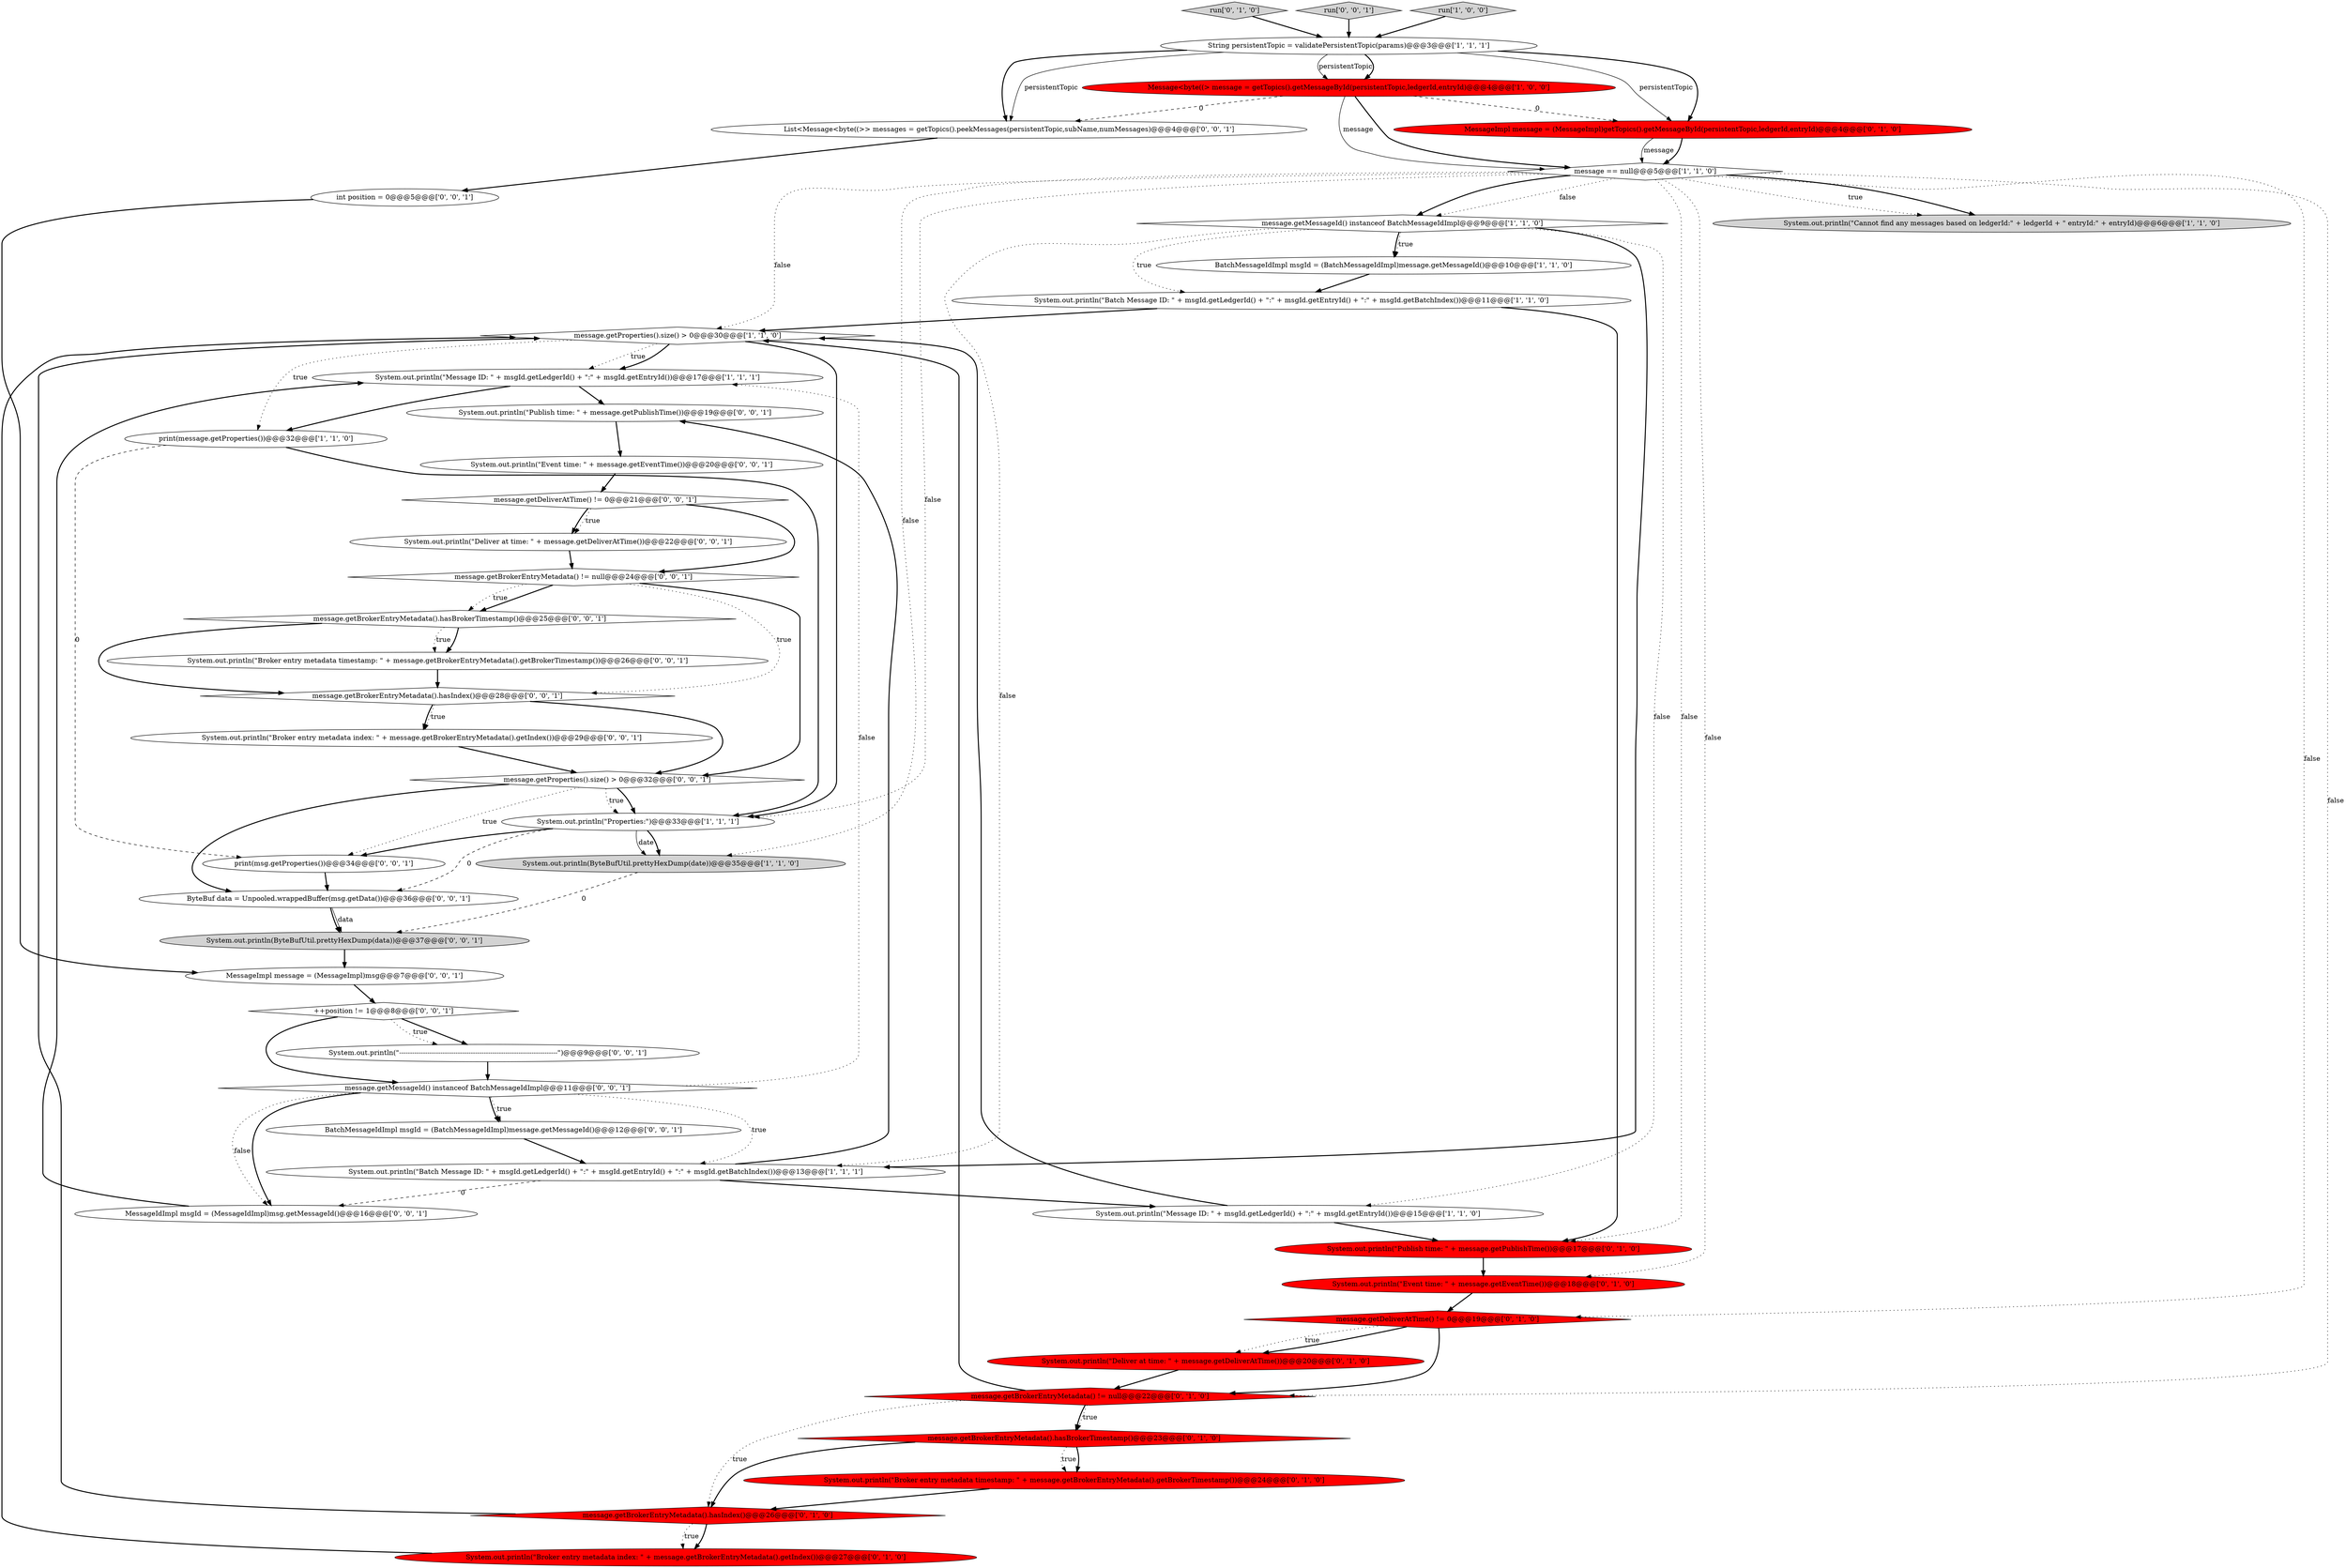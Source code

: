 digraph {
14 [style = filled, label = "message.getProperties().size() > 0@@@30@@@['1', '1', '0']", fillcolor = white, shape = diamond image = "AAA0AAABBB1BBB"];
4 [style = filled, label = "System.out.println(\"Batch Message ID: \" + msgId.getLedgerId() + \":\" + msgId.getEntryId() + \":\" + msgId.getBatchIndex())@@@13@@@['1', '1', '1']", fillcolor = white, shape = ellipse image = "AAA0AAABBB1BBB"];
28 [style = filled, label = "message.getBrokerEntryMetadata() != null@@@24@@@['0', '0', '1']", fillcolor = white, shape = diamond image = "AAA0AAABBB3BBB"];
39 [style = filled, label = "List<Message<byte((>> messages = getTopics().peekMessages(persistentTopic,subName,numMessages)@@@4@@@['0', '0', '1']", fillcolor = white, shape = ellipse image = "AAA0AAABBB3BBB"];
35 [style = filled, label = "System.out.println(\"Event time: \" + message.getEventTime())@@@20@@@['0', '0', '1']", fillcolor = white, shape = ellipse image = "AAA0AAABBB3BBB"];
8 [style = filled, label = "String persistentTopic = validatePersistentTopic(params)@@@3@@@['1', '1', '1']", fillcolor = white, shape = ellipse image = "AAA0AAABBB1BBB"];
24 [style = filled, label = "run['0', '1', '0']", fillcolor = lightgray, shape = diamond image = "AAA0AAABBB2BBB"];
12 [style = filled, label = "System.out.println(\"Cannot find any messages based on ledgerId:\" + ledgerId + \" entryId:\" + entryId)@@@6@@@['1', '1', '0']", fillcolor = lightgray, shape = ellipse image = "AAA0AAABBB1BBB"];
20 [style = filled, label = "message.getDeliverAtTime() != 0@@@19@@@['0', '1', '0']", fillcolor = red, shape = diamond image = "AAA1AAABBB2BBB"];
27 [style = filled, label = "message.getMessageId() instanceof BatchMessageIdImpl@@@11@@@['0', '0', '1']", fillcolor = white, shape = diamond image = "AAA0AAABBB3BBB"];
45 [style = filled, label = "System.out.println(\"Publish time: \" + message.getPublishTime())@@@19@@@['0', '0', '1']", fillcolor = white, shape = ellipse image = "AAA0AAABBB3BBB"];
29 [style = filled, label = "BatchMessageIdImpl msgId = (BatchMessageIdImpl)message.getMessageId()@@@12@@@['0', '0', '1']", fillcolor = white, shape = ellipse image = "AAA0AAABBB3BBB"];
31 [style = filled, label = "print(msg.getProperties())@@@34@@@['0', '0', '1']", fillcolor = white, shape = ellipse image = "AAA0AAABBB3BBB"];
17 [style = filled, label = "message.getBrokerEntryMetadata().hasBrokerTimestamp()@@@23@@@['0', '1', '0']", fillcolor = red, shape = diamond image = "AAA1AAABBB2BBB"];
30 [style = filled, label = "message.getBrokerEntryMetadata().hasIndex()@@@28@@@['0', '0', '1']", fillcolor = white, shape = diamond image = "AAA0AAABBB3BBB"];
33 [style = filled, label = "run['0', '0', '1']", fillcolor = lightgray, shape = diamond image = "AAA0AAABBB3BBB"];
6 [style = filled, label = "System.out.println(ByteBufUtil.prettyHexDump(date))@@@35@@@['1', '1', '0']", fillcolor = lightgray, shape = ellipse image = "AAA0AAABBB1BBB"];
44 [style = filled, label = "ByteBuf data = Unpooled.wrappedBuffer(msg.getData())@@@36@@@['0', '0', '1']", fillcolor = white, shape = ellipse image = "AAA0AAABBB3BBB"];
5 [style = filled, label = "System.out.println(\"Message ID: \" + msgId.getLedgerId() + \":\" + msgId.getEntryId())@@@15@@@['1', '1', '0']", fillcolor = white, shape = ellipse image = "AAA0AAABBB1BBB"];
0 [style = filled, label = "System.out.println(\"Message ID: \" + msgId.getLedgerId() + \":\" + msgId.getEntryId())@@@17@@@['1', '1', '1']", fillcolor = white, shape = ellipse image = "AAA0AAABBB1BBB"];
41 [style = filled, label = "message.getProperties().size() > 0@@@32@@@['0', '0', '1']", fillcolor = white, shape = diamond image = "AAA0AAABBB3BBB"];
7 [style = filled, label = "message == null@@@5@@@['1', '1', '0']", fillcolor = white, shape = diamond image = "AAA0AAABBB1BBB"];
9 [style = filled, label = "Message<byte((> message = getTopics().getMessageById(persistentTopic,ledgerId,entryId)@@@4@@@['1', '0', '0']", fillcolor = red, shape = ellipse image = "AAA1AAABBB1BBB"];
25 [style = filled, label = "System.out.println(\"Event time: \" + message.getEventTime())@@@18@@@['0', '1', '0']", fillcolor = red, shape = ellipse image = "AAA1AAABBB2BBB"];
42 [style = filled, label = "System.out.println(\"Broker entry metadata timestamp: \" + message.getBrokerEntryMetadata().getBrokerTimestamp())@@@26@@@['0', '0', '1']", fillcolor = white, shape = ellipse image = "AAA0AAABBB3BBB"];
16 [style = filled, label = "message.getBrokerEntryMetadata() != null@@@22@@@['0', '1', '0']", fillcolor = red, shape = diamond image = "AAA1AAABBB2BBB"];
18 [style = filled, label = "System.out.println(\"Deliver at time: \" + message.getDeliverAtTime())@@@20@@@['0', '1', '0']", fillcolor = red, shape = ellipse image = "AAA1AAABBB2BBB"];
22 [style = filled, label = "MessageImpl message = (MessageImpl)getTopics().getMessageById(persistentTopic,ledgerId,entryId)@@@4@@@['0', '1', '0']", fillcolor = red, shape = ellipse image = "AAA1AAABBB2BBB"];
47 [style = filled, label = "MessageIdImpl msgId = (MessageIdImpl)msg.getMessageId()@@@16@@@['0', '0', '1']", fillcolor = white, shape = ellipse image = "AAA0AAABBB3BBB"];
38 [style = filled, label = "message.getBrokerEntryMetadata().hasBrokerTimestamp()@@@25@@@['0', '0', '1']", fillcolor = white, shape = diamond image = "AAA0AAABBB3BBB"];
3 [style = filled, label = "System.out.println(\"Batch Message ID: \" + msgId.getLedgerId() + \":\" + msgId.getEntryId() + \":\" + msgId.getBatchIndex())@@@11@@@['1', '1', '0']", fillcolor = white, shape = ellipse image = "AAA0AAABBB1BBB"];
34 [style = filled, label = "System.out.println(\"Deliver at time: \" + message.getDeliverAtTime())@@@22@@@['0', '0', '1']", fillcolor = white, shape = ellipse image = "AAA0AAABBB3BBB"];
10 [style = filled, label = "run['1', '0', '0']", fillcolor = lightgray, shape = diamond image = "AAA0AAABBB1BBB"];
32 [style = filled, label = "System.out.println(ByteBufUtil.prettyHexDump(data))@@@37@@@['0', '0', '1']", fillcolor = lightgray, shape = ellipse image = "AAA0AAABBB3BBB"];
15 [style = filled, label = "System.out.println(\"Broker entry metadata index: \" + message.getBrokerEntryMetadata().getIndex())@@@27@@@['0', '1', '0']", fillcolor = red, shape = ellipse image = "AAA1AAABBB2BBB"];
46 [style = filled, label = "int position = 0@@@5@@@['0', '0', '1']", fillcolor = white, shape = ellipse image = "AAA0AAABBB3BBB"];
43 [style = filled, label = "++position != 1@@@8@@@['0', '0', '1']", fillcolor = white, shape = diamond image = "AAA0AAABBB3BBB"];
23 [style = filled, label = "System.out.println(\"Publish time: \" + message.getPublishTime())@@@17@@@['0', '1', '0']", fillcolor = red, shape = ellipse image = "AAA1AAABBB2BBB"];
11 [style = filled, label = "System.out.println(\"Properties:\")@@@33@@@['1', '1', '1']", fillcolor = white, shape = ellipse image = "AAA0AAABBB1BBB"];
13 [style = filled, label = "print(message.getProperties())@@@32@@@['1', '1', '0']", fillcolor = white, shape = ellipse image = "AAA0AAABBB1BBB"];
21 [style = filled, label = "System.out.println(\"Broker entry metadata timestamp: \" + message.getBrokerEntryMetadata().getBrokerTimestamp())@@@24@@@['0', '1', '0']", fillcolor = red, shape = ellipse image = "AAA1AAABBB2BBB"];
37 [style = filled, label = "MessageImpl message = (MessageImpl)msg@@@7@@@['0', '0', '1']", fillcolor = white, shape = ellipse image = "AAA0AAABBB3BBB"];
1 [style = filled, label = "message.getMessageId() instanceof BatchMessageIdImpl@@@9@@@['1', '1', '0']", fillcolor = white, shape = diamond image = "AAA0AAABBB1BBB"];
26 [style = filled, label = "message.getDeliverAtTime() != 0@@@21@@@['0', '0', '1']", fillcolor = white, shape = diamond image = "AAA0AAABBB3BBB"];
36 [style = filled, label = "System.out.println(\"-------------------------------------------------------------------------\")@@@9@@@['0', '0', '1']", fillcolor = white, shape = ellipse image = "AAA0AAABBB3BBB"];
40 [style = filled, label = "System.out.println(\"Broker entry metadata index: \" + message.getBrokerEntryMetadata().getIndex())@@@29@@@['0', '0', '1']", fillcolor = white, shape = ellipse image = "AAA0AAABBB3BBB"];
2 [style = filled, label = "BatchMessageIdImpl msgId = (BatchMessageIdImpl)message.getMessageId()@@@10@@@['1', '1', '0']", fillcolor = white, shape = ellipse image = "AAA0AAABBB1BBB"];
19 [style = filled, label = "message.getBrokerEntryMetadata().hasIndex()@@@26@@@['0', '1', '0']", fillcolor = red, shape = diamond image = "AAA1AAABBB2BBB"];
9->39 [style = dashed, label="0"];
32->37 [style = bold, label=""];
0->13 [style = bold, label=""];
14->0 [style = dotted, label="true"];
7->25 [style = dotted, label="false"];
16->17 [style = dotted, label="true"];
26->34 [style = bold, label=""];
28->38 [style = bold, label=""];
9->7 [style = solid, label="message"];
41->11 [style = bold, label=""];
9->7 [style = bold, label=""];
38->42 [style = bold, label=""];
1->3 [style = dotted, label="true"];
28->30 [style = dotted, label="true"];
8->22 [style = solid, label="persistentTopic"];
37->43 [style = bold, label=""];
38->30 [style = bold, label=""];
20->16 [style = bold, label=""];
10->8 [style = bold, label=""];
7->14 [style = dotted, label="false"];
20->18 [style = dotted, label="true"];
16->14 [style = bold, label=""];
30->40 [style = bold, label=""];
1->5 [style = dotted, label="false"];
7->20 [style = dotted, label="false"];
26->28 [style = bold, label=""];
7->1 [style = dotted, label="false"];
19->15 [style = bold, label=""];
8->39 [style = bold, label=""];
47->0 [style = bold, label=""];
45->35 [style = bold, label=""];
14->11 [style = bold, label=""];
17->21 [style = bold, label=""];
41->11 [style = dotted, label="true"];
23->25 [style = bold, label=""];
1->4 [style = bold, label=""];
30->41 [style = bold, label=""];
7->1 [style = bold, label=""];
21->19 [style = bold, label=""];
5->23 [style = bold, label=""];
6->32 [style = dashed, label="0"];
7->11 [style = dotted, label="false"];
44->32 [style = solid, label="data"];
16->17 [style = bold, label=""];
13->11 [style = bold, label=""];
46->37 [style = bold, label=""];
22->7 [style = bold, label=""];
7->6 [style = dotted, label="false"];
8->22 [style = bold, label=""];
7->12 [style = dotted, label="true"];
20->18 [style = bold, label=""];
4->45 [style = bold, label=""];
3->23 [style = bold, label=""];
13->31 [style = dashed, label="0"];
27->29 [style = dotted, label="true"];
44->32 [style = bold, label=""];
43->27 [style = bold, label=""];
28->38 [style = dotted, label="true"];
24->8 [style = bold, label=""];
27->29 [style = bold, label=""];
27->47 [style = bold, label=""];
17->21 [style = dotted, label="true"];
33->8 [style = bold, label=""];
38->42 [style = dotted, label="true"];
39->46 [style = bold, label=""];
27->47 [style = dotted, label="false"];
15->14 [style = bold, label=""];
0->45 [style = bold, label=""];
2->3 [style = bold, label=""];
11->44 [style = dashed, label="0"];
43->36 [style = bold, label=""];
11->6 [style = solid, label="date"];
9->22 [style = dashed, label="0"];
19->15 [style = dotted, label="true"];
27->4 [style = dotted, label="true"];
28->41 [style = bold, label=""];
34->28 [style = bold, label=""];
11->31 [style = bold, label=""];
25->20 [style = bold, label=""];
19->14 [style = bold, label=""];
31->44 [style = bold, label=""];
7->16 [style = dotted, label="false"];
1->2 [style = bold, label=""];
43->36 [style = dotted, label="true"];
4->5 [style = bold, label=""];
35->26 [style = bold, label=""];
18->16 [style = bold, label=""];
7->23 [style = dotted, label="false"];
8->39 [style = solid, label="persistentTopic"];
16->19 [style = dotted, label="true"];
41->31 [style = dotted, label="true"];
29->4 [style = bold, label=""];
7->12 [style = bold, label=""];
26->34 [style = dotted, label="true"];
11->6 [style = bold, label=""];
3->14 [style = bold, label=""];
27->0 [style = dotted, label="false"];
4->47 [style = dashed, label="0"];
5->14 [style = bold, label=""];
30->40 [style = dotted, label="true"];
17->19 [style = bold, label=""];
14->13 [style = dotted, label="true"];
36->27 [style = bold, label=""];
14->0 [style = bold, label=""];
1->4 [style = dotted, label="false"];
42->30 [style = bold, label=""];
8->9 [style = solid, label="persistentTopic"];
40->41 [style = bold, label=""];
8->9 [style = bold, label=""];
22->7 [style = solid, label="message"];
1->2 [style = dotted, label="true"];
41->44 [style = bold, label=""];
}

